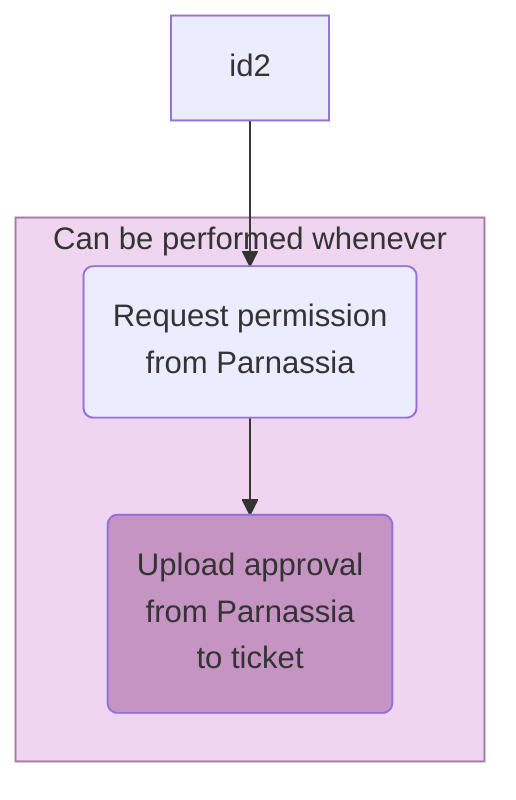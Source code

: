 flowchart TD
subgraph external [Can be performed whenever]
    idB1(Request permission
    from Parnassia) --> idB2(Upload approval
    from Parnassia
    to ticket)
end

id2 --> idB1

style idB2 fill:#c594c3
style external fill:#efd5ef, stroke:#a57ca5
click idB2 "https://elanresearch.nl" "ELAN research" _blank